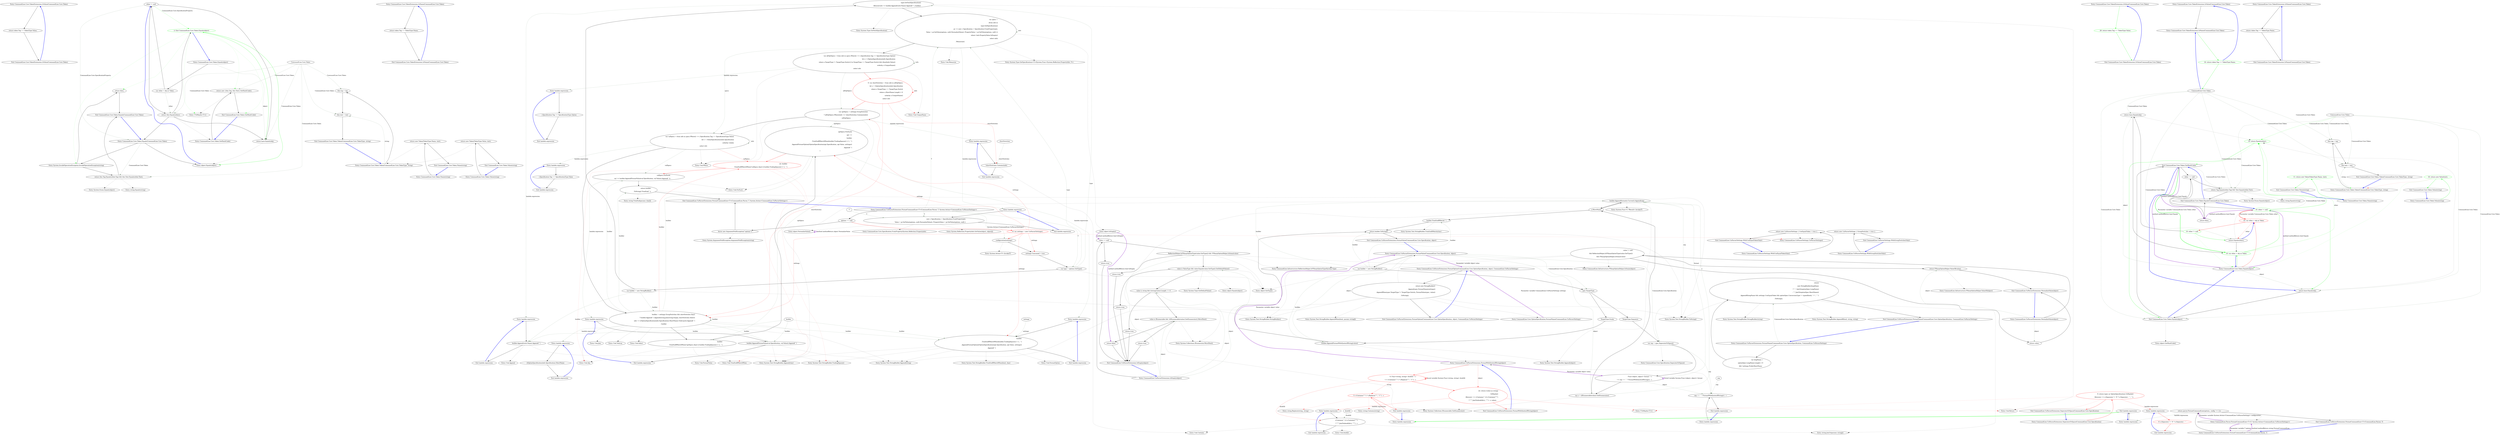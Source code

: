 digraph  {
m0_31 [cluster="CommandLine.Core.TokenExtensions.IsValue(CommandLine.Core.Token)", file="InstanceBuilderTests.cs", label="Entry CommandLine.Core.TokenExtensions.IsValue(CommandLine.Core.Token)", span="73-73"];
m0_32 [cluster="CommandLine.Core.TokenExtensions.IsValue(CommandLine.Core.Token)", file="InstanceBuilderTests.cs", label="return token.Tag == TokenType.Value;", span="75-75"];
m0_33 [cluster="CommandLine.Core.TokenExtensions.IsValue(CommandLine.Core.Token)", file="InstanceBuilderTests.cs", label="Exit CommandLine.Core.TokenExtensions.IsValue(CommandLine.Core.Token)", span="73-73"];
m0_12 [cluster="CommandLine.Core.Token.Equals(object)", file="InstanceBuilderTests.cs", label="other != null", span="42-42"];
m0_15 [cluster="CommandLine.Core.Token.Equals(object)", color=green, community=0, file="InstanceBuilderTests.cs", label="2: Exit CommandLine.Core.Token.Equals(object)", span="39-39"];
m0_14 [cluster="CommandLine.Core.Token.Equals(object)", file="InstanceBuilderTests.cs", label="return base.Equals(obj);", span="47-47"];
m0_13 [cluster="CommandLine.Core.Token.Equals(object)", file="InstanceBuilderTests.cs", label="return this.Equals(other);", span="44-44"];
m0_16 [cluster="CommandLine.Core.Token.Equals(CommandLine.Core.Token)", file="InstanceBuilderTests.cs", label="Entry CommandLine.Core.Token.Equals(CommandLine.Core.Token)", span="55-55"];
m0_17 [cluster="object.Equals(object)", file="InstanceBuilderTests.cs", label="Entry object.Equals(object)", span="0-0"];
m0_28 [cluster="CommandLine.Core.TokenExtensions.IsName(CommandLine.Core.Token)", file="InstanceBuilderTests.cs", label="Entry CommandLine.Core.TokenExtensions.IsName(CommandLine.Core.Token)", span="68-68"];
m0_29 [cluster="CommandLine.Core.TokenExtensions.IsName(CommandLine.Core.Token)", file="InstanceBuilderTests.cs", label="return token.Tag == TokenType.Name;", span="70-70"];
m0_30 [cluster="CommandLine.Core.TokenExtensions.IsName(CommandLine.Core.Token)", file="InstanceBuilderTests.cs", label="Exit CommandLine.Core.TokenExtensions.IsName(CommandLine.Core.Token)", span="68-68"];
m0_23 [cluster="CommandLine.Core.Token.Equals(CommandLine.Core.Token)", file="InstanceBuilderTests.cs", label="return false;", span="59-59"];
m0_18 [cluster="CommandLine.Core.Token.GetHashCode()", file="InstanceBuilderTests.cs", label="Entry CommandLine.Core.Token.GetHashCode()", span="50-50"];
m0_19 [cluster="CommandLine.Core.Token.GetHashCode()", file="InstanceBuilderTests.cs", label="return new {this.Tag, this.Text}.GetHashCode();", span="52-52"];
m0_21 [cluster="T.ToMaybe<T>()", file="InstanceBuilderTests.cs", label="Entry T.ToMaybe<T>()", span="82-82"];
m0_0 [cluster="CommandLine.Core.Token.Token(CommandLine.Core.TokenType, string)", file="InstanceBuilderTests.cs", label="Entry CommandLine.Core.Token.Token(CommandLine.Core.TokenType, string)", span="13-13"];
m0_1 [cluster="CommandLine.Core.Token.Token(CommandLine.Core.TokenType, string)", file="InstanceBuilderTests.cs", label="this.tag = tag", span="15-15"];
m0_2 [cluster="CommandLine.Core.Token.Token(CommandLine.Core.TokenType, string)", file="InstanceBuilderTests.cs", label="this.text = text", span="16-16"];
m0_3 [cluster="CommandLine.Core.Token.Token(CommandLine.Core.TokenType, string)", file="InstanceBuilderTests.cs", label="Exit CommandLine.Core.Token.Token(CommandLine.Core.TokenType, string)", span="13-13"];
m0_20 [cluster="CommandLine.Core.Token.GetHashCode()", file="InstanceBuilderTests.cs", label="Exit CommandLine.Core.Token.GetHashCode()", span="50-50"];
m0_26 [cluster="System.Enum.Equals(object)", file="InstanceBuilderTests.cs", label="Entry System.Enum.Equals(object)", span="0-0"];
m0_27 [cluster="string.Equals(string)", file="InstanceBuilderTests.cs", label="Entry string.Equals(string)", span="0-0"];
m0_22 [cluster="System.InvalidOperationException.InvalidOperationException(string)", file="InstanceBuilderTests.cs", label="Entry System.InvalidOperationException.InvalidOperationException(string)", span="0-0"];
m0_24 [cluster="CommandLine.Core.Token.Equals(CommandLine.Core.Token)", file="InstanceBuilderTests.cs", label="return this.Tag.Equals(other.Tag) && this.Text.Equals(other.Text);", span="62-62"];
m0_25 [cluster="CommandLine.Core.Token.Equals(CommandLine.Core.Token)", file="InstanceBuilderTests.cs", label="Exit CommandLine.Core.Token.Equals(CommandLine.Core.Token)", span="55-55"];
m0_4 [cluster="CommandLine.Core.Token.Name(string)", file="InstanceBuilderTests.cs", label="Entry CommandLine.Core.Token.Name(string)", span="19-19"];
m0_5 [cluster="CommandLine.Core.Token.Name(string)", file="InstanceBuilderTests.cs", label="return new Token(TokenType.Name, text);", span="21-21"];
m0_6 [cluster="CommandLine.Core.Token.Name(string)", file="InstanceBuilderTests.cs", label="Exit CommandLine.Core.Token.Name(string)", span="19-19"];
m0_7 [cluster="CommandLine.Core.Token.Value(string)", file="InstanceBuilderTests.cs", label="Entry CommandLine.Core.Token.Value(string)", span="24-24"];
m0_8 [cluster="CommandLine.Core.Token.Value(string)", file="InstanceBuilderTests.cs", label="return new Token(TokenType.Value, text);", span="26-26"];
m0_9 [cluster="CommandLine.Core.Token.Value(string)", file="InstanceBuilderTests.cs", label="Exit CommandLine.Core.Token.Value(string)", span="24-24"];
m0_10 [cluster="CommandLine.Core.Token.Equals(object)", file="InstanceBuilderTests.cs", label="Entry CommandLine.Core.Token.Equals(object)", span="39-39"];
m0_11 [cluster="CommandLine.Core.Token.Equals(object)", file="InstanceBuilderTests.cs", label="var other = obj as Token", span="41-41"];
m0_34 [file="InstanceBuilderTests.cs", label="CommandLine.Core.Token", span=""];
m1_38 [cluster="System.Type.GetVerbSpecification()", file="Parser.cs", label="Entry System.Type.GetVerbSpecification()", span="27-27"];
m1_46 [cluster="System.Text.StringBuilder.Append(char)", file="Parser.cs", label="Entry System.Text.StringBuilder.Append(char)", span="0-0"];
m1_124 [cluster="Unk.doubQt", file="Parser.cs", label="Entry Unk.doubQt", span=""];
m1_149 [cluster="CommandLine.Infrastructure.FSharpOptionHelper.IsSome(object)", file="Parser.cs", label="Entry CommandLine.Infrastructure.FSharpOptionHelper.IsSome(object)", span="38-38"];
m1_4 [cluster="CommandLine.UnParserSettings.WithUseEqualTokenOnly()", file="Parser.cs", label="Entry CommandLine.UnParserSettings.WithUseEqualTokenOnly()", span="61-61"];
m1_5 [cluster="CommandLine.UnParserSettings.WithUseEqualTokenOnly()", file="Parser.cs", label="return new UnParserSettings { UseEqualToken = true };", span="63-63"];
m1_6 [cluster="CommandLine.UnParserSettings.WithUseEqualTokenOnly()", file="Parser.cs", label="Exit CommandLine.UnParserSettings.WithUseEqualTokenOnly()", span="61-61"];
m1_126 [cluster="CommandLine.UnParserExtensions.SeperatorOrSpace(CommandLine.Core.Specification)", file="Parser.cs", label="Entry CommandLine.UnParserExtensions.SeperatorOrSpace(CommandLine.Core.Specification)", span="194-194"];
m1_127 [cluster="CommandLine.UnParserExtensions.SeperatorOrSpace(CommandLine.Core.Specification)", color=red, community=0, file="Parser.cs", label="9: return (spec as OptionSpecification).ToMaybe()\r\n                .Return(o => o.Separator != '\0' ? o.Separator : ' ', ' ');", span="196-197"];
m1_128 [cluster="CommandLine.UnParserExtensions.SeperatorOrSpace(CommandLine.Core.Specification)", file="Parser.cs", label="Exit CommandLine.UnParserExtensions.SeperatorOrSpace(CommandLine.Core.Specification)", span="194-194"];
m1_88 [cluster="CommandLine.UnParserExtensions.FormatValue(CommandLine.Core.Specification, object)", file="Parser.cs", label="Entry CommandLine.UnParserExtensions.FormatValue(CommandLine.Core.Specification, object)", span="162-162"];
m1_89 [cluster="CommandLine.UnParserExtensions.FormatValue(CommandLine.Core.Specification, object)", file="Parser.cs", label="var builder = new StringBuilder()", span="164-164"];
m1_90 [cluster="CommandLine.UnParserExtensions.FormatValue(CommandLine.Core.Specification, object)", file="Parser.cs", label="spec.TargetType", span="165-165"];
m1_92 [cluster="CommandLine.UnParserExtensions.FormatValue(CommandLine.Core.Specification, object)", file="Parser.cs", label="builder.Append(FormatWithQuotesIfString(value))", span="168-168"];
m1_94 [cluster="CommandLine.UnParserExtensions.FormatValue(CommandLine.Core.Specification, object)", file="Parser.cs", label="var sep = spec.SeperatorOrSpace()", span="171-171"];
m1_96 [cluster="CommandLine.UnParserExtensions.FormatValue(CommandLine.Core.Specification, object)", file="Parser.cs", label="var e = ((IEnumerable)value).GetEnumerator()", span="174-174"];
m1_98 [cluster="CommandLine.UnParserExtensions.FormatValue(CommandLine.Core.Specification, object)", file="Parser.cs", label="builder.Append(format(e.Current)).Append(sep)", span="176-176"];
m1_99 [cluster="CommandLine.UnParserExtensions.FormatValue(CommandLine.Core.Specification, object)", file="Parser.cs", label="builder.TrimEndIfMatch(' ')", span="177-177"];
m1_100 [cluster="CommandLine.UnParserExtensions.FormatValue(CommandLine.Core.Specification, object)", file="Parser.cs", label="return builder.ToString();", span="180-180"];
m1_91 [cluster="CommandLine.UnParserExtensions.FormatValue(CommandLine.Core.Specification, object)", file="Parser.cs", label="TargetType.Scalar", span="167-167"];
m1_93 [cluster="CommandLine.UnParserExtensions.FormatValue(CommandLine.Core.Specification, object)", file="Parser.cs", label="TargetType.Sequence", span="170-170"];
m1_95 [cluster="CommandLine.UnParserExtensions.FormatValue(CommandLine.Core.Specification, object)", file="Parser.cs", label="Func<object, object> format = v\r\n                        => sep == ' ' ? FormatWithQuotesIfString(v) : v", span="172-173"];
m1_97 [cluster="CommandLine.UnParserExtensions.FormatValue(CommandLine.Core.Specification, object)", file="Parser.cs", label="e.MoveNext()", span="175-175"];
m1_101 [cluster="CommandLine.UnParserExtensions.FormatValue(CommandLine.Core.Specification, object)", file="Parser.cs", label="Exit CommandLine.UnParserExtensions.FormatValue(CommandLine.Core.Specification, object)", span="162-162"];
m1_35 [cluster="System.Action<T>.Invoke(T)", file="Parser.cs", label="Entry System.Action<T>.Invoke(T)", span="0-0"];
m1_105 [cluster="System.Collections.IEnumerable.GetEnumerator()", file="Parser.cs", label="Entry System.Collections.IEnumerable.GetEnumerator()", span="0-0"];
m1_45 [cluster="Unk.Any", file="Parser.cs", label="Entry Unk.Any", span=""];
m1_41 [cluster="object.IsEmpty()", file="Parser.cs", label="Entry object.IsEmpty()", span="233-233"];
m1_107 [cluster="System.Func<T, TResult>.Invoke(T)", file="Parser.cs", label="Entry System.Func<T, TResult>.Invoke(T)", span="0-0"];
m1_137 [cluster="CommandLine.UnParserExtensions.FormatName(CommandLine.Core.OptionSpecification, CommandLine.UnParserSettings)", file="Parser.cs", label="Entry CommandLine.UnParserExtensions.FormatName(CommandLine.Core.OptionSpecification, CommandLine.UnParserSettings)", span="208-208"];
m1_138 [cluster="CommandLine.UnParserExtensions.FormatName(CommandLine.Core.OptionSpecification, CommandLine.UnParserSettings)", file="Parser.cs", label="var longName =\r\n                optionSpec.LongName.Length > 0\r\n                && !settings.PreferShortName", span="210-212"];
m1_139 [cluster="CommandLine.UnParserExtensions.FormatName(CommandLine.Core.OptionSpecification, CommandLine.UnParserSettings)", file="Parser.cs", label="return\r\n                new StringBuilder(longName\r\n                    ? ''--''.JoinTo(optionSpec.LongName)\r\n                    : ''-''.JoinTo(optionSpec.ShortName))\r\n                        .AppendIf(longName && settings.UseEqualToken && optionSpec.ConversionType != typeof(bool), ''='', '' '')\r\n                    .ToString();", span="214-219"];
m1_140 [cluster="CommandLine.UnParserExtensions.FormatName(CommandLine.Core.OptionSpecification, CommandLine.UnParserSettings)", file="Parser.cs", label="Exit CommandLine.UnParserExtensions.FormatName(CommandLine.Core.OptionSpecification, CommandLine.UnParserSettings)", span="208-208"];
m1_151 [cluster="CommandLine.UnParserExtensions.IsEmpty(object)", file="Parser.cs", label="Entry CommandLine.UnParserExtensions.IsEmpty(object)", span="233-233"];
m1_152 [cluster="CommandLine.UnParserExtensions.IsEmpty(object)", file="Parser.cs", label="value == null", span="235-235"];
m1_154 [cluster="CommandLine.UnParserExtensions.IsEmpty(object)", file="Parser.cs", label="ReflectionHelper.IsFSharpOptionType(value.GetType()) && !FSharpOptionHelper.IsSome(value)", span="236-236"];
m1_156 [cluster="CommandLine.UnParserExtensions.IsEmpty(object)", file="Parser.cs", label="value is ValueType && value.Equals(value.GetType().GetDefaultValue())", span="237-237"];
m1_158 [cluster="CommandLine.UnParserExtensions.IsEmpty(object)", file="Parser.cs", label="value is string && ((string)value).Length == 0", span="238-238"];
m1_160 [cluster="CommandLine.UnParserExtensions.IsEmpty(object)", file="Parser.cs", label="value is IEnumerable && !((IEnumerable)value).GetEnumerator().MoveNext()", span="239-239"];
m1_153 [cluster="CommandLine.UnParserExtensions.IsEmpty(object)", file="Parser.cs", label="return true;", span="235-235"];
m1_155 [cluster="CommandLine.UnParserExtensions.IsEmpty(object)", file="Parser.cs", label="return true;", span="236-236"];
m1_157 [cluster="CommandLine.UnParserExtensions.IsEmpty(object)", file="Parser.cs", label="return true;", span="237-237"];
m1_159 [cluster="CommandLine.UnParserExtensions.IsEmpty(object)", file="Parser.cs", label="return true;", span="238-238"];
m1_161 [cluster="CommandLine.UnParserExtensions.IsEmpty(object)", file="Parser.cs", label="return true;", span="239-239"];
m1_162 [cluster="CommandLine.UnParserExtensions.IsEmpty(object)", file="Parser.cs", label="return false;", span="240-240"];
m1_163 [cluster="CommandLine.UnParserExtensions.IsEmpty(object)", file="Parser.cs", label="Exit CommandLine.UnParserExtensions.IsEmpty(object)", span="233-233"];
m1_43 [cluster="Unk.Where", file="Parser.cs", label="Entry Unk.Where", span=""];
m1_142 [cluster="System.Text.StringBuilder.AppendIf(bool, string, string)", file="Parser.cs", label="Entry System.Text.StringBuilder.AppendIf(bool, string, string)", span="34-34"];
m1_52 [cluster="Unk.TrimEndIfMatchWhen", file="Parser.cs", label="Entry Unk.TrimEndIfMatchWhen", span=""];
m1_120 [cluster="string.Replace(string, string)", file="Parser.cs", label="Entry string.Replace(string, string)", span="0-0"];
m1_40 [cluster="System.Type.GetSpecifications<T>(System.Func<System.Reflection.PropertyInfo, T>)", file="Parser.cs", label="Entry System.Type.GetSpecifications<T>(System.Func<System.Reflection.PropertyInfo, T>)", span="16-16"];
m1_72 [cluster="Unk.Contains", file="Parser.cs", label="Entry Unk.Contains", span=""];
m1_115 [cluster="T.ToMaybe<T>()", file="Parser.cs", label="Entry T.ToMaybe<T>()", span="249-249"];
m1_119 [cluster="string.Contains(string)", file="Parser.cs", label="Entry string.Contains(string)", span="0-0"];
m1_36 [cluster="object.GetType()", file="Parser.cs", label="Entry object.GetType()", span="0-0"];
m1_129 [cluster="lambda expression", file="Parser.cs", label="Entry lambda expression", span="197-197"];
m1_11 [cluster="lambda expression", file="Parser.cs", label="Entry lambda expression", span="83-83"];
m1_12 [cluster="lambda expression", file="Parser.cs", label="Exit lambda expression", span="83-83"];
m1_61 [cluster="lambda expression", file="Parser.cs", label="new { Specification = Specification.FromProperty(pi),\r\n                            Value = pi.GetValue(options, null).NormalizeValue(), PropertyValue = pi.GetValue(options, null) }", span="112-113"];
m1_80 [cluster="lambda expression", file="Parser.cs", label="builder\r\n                        .TrimEndIfMatchWhen(builder.TrailingSpaces() > 1, ' ')\r\n                        .Append(FormatOption((OptionSpecification)opt.Specification, opt.Value, settings))\r\n                        .Append(' ')", span="148-151"];
m1_57 [cluster="lambda expression", file="Parser.cs", label="builder.Append(verb.Name).Append(' ')", span="107-107"];
m1_56 [cluster="lambda expression", file="Parser.cs", label="Entry lambda expression", span="107-107"];
m1_60 [cluster="lambda expression", file="Parser.cs", label="Entry lambda expression", span="112-113"];
m1_66 [cluster="lambda expression", file="Parser.cs", label="Entry lambda expression", span="118-118"];
m1_70 [cluster="lambda expression", file="Parser.cs", label="!shortSwitches.Contains(info)", span="132-132"];
m1_69 [cluster="lambda expression", file="Parser.cs", label="Entry lambda expression", span="132-132"];
m1_73 [cluster="lambda expression", file="Parser.cs", label="Entry lambda expression", span="135-135"];
m1_76 [cluster="lambda expression", file="Parser.cs", label="Entry lambda expression", span="142-142"];
m1_85 [cluster="lambda expression", file="Parser.cs", label="builder.Append(FormatValue(val.Specification, val.Value)).Append(' ')", span="156-156"];
m1_79 [cluster="lambda expression", file="Parser.cs", label="Entry lambda expression", span="147-151"];
m1_84 [cluster="lambda expression", file="Parser.cs", label="Entry lambda expression", span="156-156"];
m1_58 [cluster="lambda expression", file="Parser.cs", label="Exit lambda expression", span="107-107"];
m1_62 [cluster="lambda expression", file="Parser.cs", label="Exit lambda expression", span="112-113"];
m1_67 [cluster="lambda expression", file="Parser.cs", label="i.Specification.Tag == SpecificationType.Option", span="118-118"];
m1_68 [cluster="lambda expression", file="Parser.cs", label="Exit lambda expression", span="118-118"];
m1_71 [cluster="lambda expression", file="Parser.cs", label="Exit lambda expression", span="132-132"];
m1_74 [cluster="lambda expression", file="Parser.cs", label="i.Specification.Tag == SpecificationType.Value", span="135-135"];
m1_75 [cluster="lambda expression", file="Parser.cs", label="Exit lambda expression", span="135-135"];
m1_77 [cluster="lambda expression", file="Parser.cs", label="((OptionSpecification)info.Specification).ShortName", span="142-142"];
m1_78 [cluster="lambda expression", file="Parser.cs", label="Exit lambda expression", span="142-142"];
m1_81 [cluster="lambda expression", file="Parser.cs", label="Exit lambda expression", span="147-151"];
m1_86 [cluster="lambda expression", file="Parser.cs", label="Exit lambda expression", span="156-156"];
m1_110 [cluster="lambda expression", file="Parser.cs", label="sep == ' ' ? FormatWithQuotesIfString(v) : v", span="173-173"];
m1_109 [cluster="lambda expression", file="Parser.cs", label="Entry lambda expression", span="172-173"];
m1_111 [cluster="lambda expression", file="Parser.cs", label="Exit lambda expression", span="172-173"];
m1_117 [cluster="lambda expression", color=red, community=0, file="Parser.cs", label="5: v.Contains(''\'''') ? v.Replace(''\'''', ''\\\'''') : v", span="186-186"];
m1_122 [cluster="lambda expression", file="Parser.cs", label="v.Contains(' ') || v.Contains(''\'''')\r\n                    ? ''\''''.JoinTo(doubQt(v), ''\'''') : v", span="190-191"];
m1_121 [cluster="lambda expression", file="Parser.cs", label="Entry lambda expression", span="190-191"];
m1_116 [cluster="lambda expression", file="Parser.cs", label="Entry lambda expression", span="185-186"];
m1_118 [cluster="lambda expression", file="Parser.cs", label="Exit lambda expression", span="185-186"];
m1_123 [cluster="lambda expression", file="Parser.cs", label="Exit lambda expression", span="190-191"];
m1_130 [cluster="lambda expression", color=red, community=0, file="Parser.cs", label="9: o.Separator != '\0' ? o.Separator : ' '", span="197-197"];
m1_131 [cluster="lambda expression", file="Parser.cs", label="Exit lambda expression", span="197-197"];
m1_136 [cluster="System.Text.StringBuilder.AppendWhen(bool, params string[])", file="Parser.cs", label="Entry System.Text.StringBuilder.AppendWhen(bool, params string[])", span="9-9"];
m1_55 [cluster="string.TrimEnd(params char[])", file="Parser.cs", label="Entry string.TrimEnd(params char[])", span="0-0"];
m1_108 [cluster="System.Text.StringBuilder.TrimEndIfMatch(char)", file="Parser.cs", label="Entry System.Text.StringBuilder.TrimEndIfMatch(char)", span="85-85"];
m1_148 [cluster="CommandLine.Infrastructure.ReflectionHelper.IsFSharpOptionType(System.Type)", file="Parser.cs", label="Entry CommandLine.Infrastructure.ReflectionHelper.IsFSharpOptionType(System.Type)", span="35-35"];
m1_51 [cluster="System.Text.StringBuilder.TrailingSpaces()", file="Parser.cs", label="Entry System.Text.StringBuilder.TrailingSpaces()", span="101-101"];
m1_59 [cluster="Unk.Append", file="Parser.cs", label="Entry Unk.Append", span=""];
m1_47 [cluster="Unk.Select", file="Parser.cs", label="Entry Unk.Select", span=""];
m1_164 [cluster="System.Type.GetDefaultValue()", file="Parser.cs", label="Entry System.Type.GetDefaultValue()", span="130-130"];
m1_87 [cluster="Unk.FormatValue", file="Parser.cs", label="Entry Unk.FormatValue", span=""];
m1_42 [cluster="Unk.Memorize", file="Parser.cs", label="Entry Unk.Memorize", span=""];
m1_83 [cluster="Unk.FormatOption", file="Parser.cs", label="Entry Unk.FormatOption", span=""];
m1_44 [cluster="Unk.UniqueName", file="Parser.cs", label="Entry Unk.UniqueName", span=""];
m1_150 [cluster="CommandLine.Infrastructure.FSharpOptionHelper.ValueOf(object)", file="Parser.cs", label="Entry CommandLine.Infrastructure.FSharpOptionHelper.ValueOf(object)", span="30-30"];
m1_125 [cluster="string.JoinTo(params string[])", file="Parser.cs", label="Entry string.JoinTo(params string[])", span="45-45"];
m1_65 [cluster="object.NormalizeValue()", file="Parser.cs", label="Entry object.NormalizeValue()", span="222-222"];
m1_39 [cluster="Unk.Return", file="Parser.cs", label="Entry Unk.Return", span=""];
m1_54 [cluster="System.Text.StringBuilder.ToString()", file="Parser.cs", label="Entry System.Text.StringBuilder.ToString()", span="0-0"];
m1_104 [cluster="CommandLine.Core.Specification.SeperatorOrSpace()", file="Parser.cs", label="Entry CommandLine.Core.Specification.SeperatorOrSpace()", span="194-194"];
m1_50 [cluster="System.Text.StringBuilder.Append(string)", file="Parser.cs", label="Entry System.Text.StringBuilder.Append(string)", span="0-0"];
m1_135 [cluster="CommandLine.Core.OptionSpecification.FormatName(CommandLine.UnParserSettings)", file="Parser.cs", label="Entry CommandLine.Core.OptionSpecification.FormatName(CommandLine.UnParserSettings)", span="208-208"];
m1_102 [cluster="CommandLine.UnParserExtensions.FormatWithQuotesIfString(object)", file="Parser.cs", label="Entry CommandLine.UnParserExtensions.FormatWithQuotesIfString(object)", span="183-183"];
m1_112 [cluster="CommandLine.UnParserExtensions.FormatWithQuotesIfString(object)", color=red, community=0, file="Parser.cs", label="6: Func<string, string> doubQt = v\r\n                => v.Contains(''\'''') ? v.Replace(''\'''', ''\\\'''') : v", span="185-186"];
m1_113 [cluster="CommandLine.UnParserExtensions.FormatWithQuotesIfString(object)", color=red, community=0, file="Parser.cs", label="22: return (value as string)\r\n                .ToMaybe()\r\n                .Return(v => v.Contains(' ') || v.Contains(''\'''')\r\n                    ? ''\''''.JoinTo(doubQt(v), ''\'''') : v, value);", span="188-191"];
m1_114 [cluster="CommandLine.UnParserExtensions.FormatWithQuotesIfString(object)", file="Parser.cs", label="Exit CommandLine.UnParserExtensions.FormatWithQuotesIfString(object)", span="183-183"];
m1_0 [cluster="CommandLine.UnParserSettings.WithGroupSwitchesOnly()", file="Parser.cs", label="Entry CommandLine.UnParserSettings.WithGroupSwitchesOnly()", span="52-52"];
m1_1 [cluster="CommandLine.UnParserSettings.WithGroupSwitchesOnly()", file="Parser.cs", label="return new UnParserSettings { GroupSwitches = true };", span="54-54"];
m1_2 [cluster="CommandLine.UnParserSettings.WithGroupSwitchesOnly()", file="Parser.cs", label="Exit CommandLine.UnParserSettings.WithGroupSwitchesOnly()", span="52-52"];
m1_53 [cluster="Unk.ForEach", file="Parser.cs", label="Entry Unk.ForEach", span=""];
m1_103 [cluster="System.Text.StringBuilder.Append(object)", file="Parser.cs", label="Entry System.Text.StringBuilder.Append(object)", span="0-0"];
m1_49 [cluster="Unk.Join", file="Parser.cs", label="Entry Unk.Join", span=""];
m1_10 [cluster="CommandLine.Parser.FormatCommandLine<T>(T, System.Action<CommandLine.UnParserSettings>)", file="Parser.cs", label="Entry CommandLine.Parser.FormatCommandLine<T>(T, System.Action<CommandLine.UnParserSettings>)", span="95-95"];
m1_141 [cluster="System.Text.StringBuilder.StringBuilder(string)", file="Parser.cs", label="Entry System.Text.StringBuilder.StringBuilder(string)", span="0-0"];
m1_37 [cluster="System.Text.StringBuilder.StringBuilder()", file="Parser.cs", label="Entry System.Text.StringBuilder.StringBuilder()", span="0-0"];
m1_3 [cluster="CommandLine.UnParserSettings.UnParserSettings()", file="Parser.cs", label="Entry CommandLine.UnParserSettings.UnParserSettings()", span="15-15"];
m1_165 [cluster="object.Equals(object)", file="Parser.cs", label="Entry object.Equals(object)", span="0-0"];
m1_106 [cluster="System.Collections.IEnumerator.MoveNext()", file="Parser.cs", label="Entry System.Collections.IEnumerator.MoveNext()", span="0-0"];
m1_82 [cluster="System.Text.StringBuilder.TrimEndIfMatchWhen(bool, char)", file="Parser.cs", label="Entry System.Text.StringBuilder.TrimEndIfMatchWhen(bool, char)", span="94-94"];
m1_13 [cluster="CommandLine.UnParserExtensions.FormatCommandLine<T>(CommandLine.Parser, T, System.Action<CommandLine.UnParserSettings>)", file="Parser.cs", label="Entry CommandLine.UnParserExtensions.FormatCommandLine<T>(CommandLine.Parser, T, System.Action<CommandLine.UnParserSettings>)", span="95-95"];
m1_14 [cluster="CommandLine.UnParserExtensions.FormatCommandLine<T>(CommandLine.Parser, T, System.Action<CommandLine.UnParserSettings>)", file="Parser.cs", label="options == null", span="97-97"];
m1_17 [cluster="CommandLine.UnParserExtensions.FormatCommandLine<T>(CommandLine.Parser, T, System.Action<CommandLine.UnParserSettings>)", file="Parser.cs", label="configuration(settings)", span="100-100"];
m1_19 [cluster="CommandLine.UnParserExtensions.FormatCommandLine<T>(CommandLine.Parser, T, System.Action<CommandLine.UnParserSettings>)", file="Parser.cs", label="var type = options.GetType()", span="103-103"];
m1_22 [cluster="CommandLine.UnParserExtensions.FormatCommandLine<T>(CommandLine.Parser, T, System.Action<CommandLine.UnParserSettings>)", file="Parser.cs", label="var specs =\r\n                (from info in\r\n                    type.GetSpecifications(\r\n                        pi => new { Specification = Specification.FromProperty(pi),\r\n                            Value = pi.GetValue(options, null).NormalizeValue(), PropertyValue = pi.GetValue(options, null) })\r\n                where !info.PropertyValue.IsEmpty()\r\n                select info)\r\n                    .Memorize()", span="109-116"];
m1_15 [cluster="CommandLine.UnParserExtensions.FormatCommandLine<T>(CommandLine.Parser, T, System.Action<CommandLine.UnParserSettings>)", file="Parser.cs", label="throw new ArgumentNullException(''options'');", span="97-97"];
m1_16 [cluster="CommandLine.UnParserExtensions.FormatCommandLine<T>(CommandLine.Parser, T, System.Action<CommandLine.UnParserSettings>)", color=red, community=0, file="Parser.cs", label="8: var settings = new UnParserSettings()", span="99-99"];
m1_18 [cluster="CommandLine.UnParserExtensions.FormatCommandLine<T>(CommandLine.Parser, T, System.Action<CommandLine.UnParserSettings>)", file="Parser.cs", label="settings.Consumed = true", span="101-101"];
m1_25 [cluster="CommandLine.UnParserExtensions.FormatCommandLine<T>(CommandLine.Parser, T, System.Action<CommandLine.UnParserSettings>)", file="Parser.cs", label="var optSpecs = settings.GroupSwitches\r\n                ? allOptSpecs.Where(info => !shortSwitches.Contains(info))\r\n                : allOptSpecs", span="131-133"];
m1_27 [cluster="CommandLine.UnParserExtensions.FormatCommandLine<T>(CommandLine.Parser, T, System.Action<CommandLine.UnParserSettings>)", file="Parser.cs", label="builder = settings.GroupSwitches && shortSwitches.Any()\r\n                ? builder.Append('-').Append(string.Join(string.Empty, shortSwitches.Select(\r\n                    info => ((OptionSpecification)info.Specification).ShortName).ToArray())).Append(' ')\r\n                : builder", span="140-143"];
m1_29 [cluster="CommandLine.UnParserExtensions.FormatCommandLine<T>(CommandLine.Parser, T, System.Action<CommandLine.UnParserSettings>)", file="Parser.cs", label="optSpecs.ForEach(\r\n                opt =>\r\n                    builder\r\n                        .TrimEndIfMatchWhen(builder.TrailingSpaces() > 1, ' ')\r\n                        .Append(FormatOption((OptionSpecification)opt.Specification, opt.Value, settings))\r\n                        .Append(' ')\r\n                )", span="146-152"];
m1_20 [cluster="CommandLine.UnParserExtensions.FormatCommandLine<T>(CommandLine.Parser, T, System.Action<CommandLine.UnParserSettings>)", file="Parser.cs", label="var builder = new StringBuilder()", span="104-104"];
m1_21 [cluster="CommandLine.UnParserExtensions.FormatCommandLine<T>(CommandLine.Parser, T, System.Action<CommandLine.UnParserSettings>)", file="Parser.cs", label="type.GetVerbSpecification()\r\n                .Return(verb => builder.Append(verb.Name).Append(' '), builder)", span="106-107"];
m1_23 [cluster="CommandLine.UnParserExtensions.FormatCommandLine<T>(CommandLine.Parser, T, System.Action<CommandLine.UnParserSettings>)", file="Parser.cs", label="var allOptSpecs = from info in specs.Where(i => i.Specification.Tag == SpecificationType.Option)\r\n                let o = (OptionSpecification)info.Specification\r\n                where o.TargetType != TargetType.Switch || (o.TargetType == TargetType.Switch && ((bool)info.Value))\r\n                orderby o.UniqueName()\r\n                select info", span="118-122"];
m1_26 [cluster="CommandLine.UnParserExtensions.FormatCommandLine<T>(CommandLine.Parser, T, System.Action<CommandLine.UnParserSettings>)", file="Parser.cs", label="var valSpecs = from info in specs.Where(i => i.Specification.Tag == SpecificationType.Value)\r\n                let v = (ValueSpecification)info.Specification\r\n                orderby v.Index\r\n                select info", span="135-138"];
m1_24 [cluster="CommandLine.UnParserExtensions.FormatCommandLine<T>(CommandLine.Parser, T, System.Action<CommandLine.UnParserSettings>)", color=red, community=0, file="Parser.cs", label="0: var shortSwitches = from info in allOptSpecs\r\n                let o = (OptionSpecification)info.Specification\r\n                where o.TargetType == TargetType.Switch\r\n                where o.ShortName.Length > 0\r\n                orderby o.UniqueName()\r\n                select info", span="124-129"];
m1_28 [cluster="CommandLine.UnParserExtensions.FormatCommandLine<T>(CommandLine.Parser, T, System.Action<CommandLine.UnParserSettings>)", file="Parser.cs", label="builder\r\n                .TrimEndIfMatchWhen(!optSpecs.Any() || builder.TrailingSpaces() > 1, ' ')", span="144-145"];
m1_30 [cluster="CommandLine.UnParserExtensions.FormatCommandLine<T>(CommandLine.Parser, T, System.Action<CommandLine.UnParserSettings>)", color=red, community=0, file="Parser.cs", label="22: builder\r\n                .TrimEndIfMatchWhen(!valSpecs.Any() || builder.TrailingSpaces() > 1, ' ')", span="153-154"];
m1_31 [cluster="CommandLine.UnParserExtensions.FormatCommandLine<T>(CommandLine.Parser, T, System.Action<CommandLine.UnParserSettings>)", file="Parser.cs", label="valSpecs.ForEach(\r\n                val => builder.Append(FormatValue(val.Specification, val.Value)).Append(' '))", span="155-156"];
m1_32 [cluster="CommandLine.UnParserExtensions.FormatCommandLine<T>(CommandLine.Parser, T, System.Action<CommandLine.UnParserSettings>)", file="Parser.cs", label="return builder\r\n                .ToString().TrimEnd(' ');", span="158-159"];
m1_33 [cluster="CommandLine.UnParserExtensions.FormatCommandLine<T>(CommandLine.Parser, T, System.Action<CommandLine.UnParserSettings>)", file="Parser.cs", label="Exit CommandLine.UnParserExtensions.FormatCommandLine<T>(CommandLine.Parser, T, System.Action<CommandLine.UnParserSettings>)", span="95-95"];
m1_48 [cluster="Unk.ToArray", file="Parser.cs", label="Entry Unk.ToArray", span=""];
m1_132 [cluster="CommandLine.UnParserExtensions.FormatOption(CommandLine.Core.OptionSpecification, object, CommandLine.UnParserSettings)", file="Parser.cs", label="Entry CommandLine.UnParserExtensions.FormatOption(CommandLine.Core.OptionSpecification, object, CommandLine.UnParserSettings)", span="200-200"];
m1_133 [cluster="CommandLine.UnParserExtensions.FormatOption(CommandLine.Core.OptionSpecification, object, CommandLine.UnParserSettings)", file="Parser.cs", label="return new StringBuilder()\r\n                    .Append(spec.FormatName(settings))\r\n                    .AppendWhen(spec.TargetType != TargetType.Switch, FormatValue(spec, value))\r\n                .ToString();", span="202-205"];
m1_134 [cluster="CommandLine.UnParserExtensions.FormatOption(CommandLine.Core.OptionSpecification, object, CommandLine.UnParserSettings)", file="Parser.cs", label="Exit CommandLine.UnParserExtensions.FormatOption(CommandLine.Core.OptionSpecification, object, CommandLine.UnParserSettings)", span="200-200"];
m1_63 [cluster="CommandLine.Core.Specification.FromProperty(System.Reflection.PropertyInfo)", file="Parser.cs", label="Entry CommandLine.Core.Specification.FromProperty(System.Reflection.PropertyInfo)", span="105-105"];
m1_34 [cluster="System.ArgumentNullException.ArgumentNullException(string)", file="Parser.cs", label="Entry System.ArgumentNullException.ArgumentNullException(string)", span="0-0"];
m1_7 [cluster="CommandLine.UnParserExtensions.FormatCommandLine<T>(CommandLine.Parser, T)", file="Parser.cs", label="Entry CommandLine.UnParserExtensions.FormatCommandLine<T>(CommandLine.Parser, T)", span="81-81"];
m1_8 [cluster="CommandLine.UnParserExtensions.FormatCommandLine<T>(CommandLine.Parser, T)", file="Parser.cs", label="return parser.FormatCommandLine(options, config => {});", span="83-83"];
m1_9 [cluster="CommandLine.UnParserExtensions.FormatCommandLine<T>(CommandLine.Parser, T)", file="Parser.cs", label="Exit CommandLine.UnParserExtensions.FormatCommandLine<T>(CommandLine.Parser, T)", span="81-81"];
m1_64 [cluster="System.Reflection.PropertyInfo.GetValue(object, object[])", file="Parser.cs", label="Entry System.Reflection.PropertyInfo.GetValue(object, object[])", span="0-0"];
m1_143 [cluster="CommandLine.UnParserExtensions.NormalizeValue(object)", file="Parser.cs", label="Entry CommandLine.UnParserExtensions.NormalizeValue(object)", span="222-222"];
m1_144 [cluster="CommandLine.UnParserExtensions.NormalizeValue(object)", file="Parser.cs", label="value != null\r\n                && ReflectionHelper.IsFSharpOptionType(value.GetType())\r\n                && FSharpOptionHelper.IsSome(value)", span="224-226"];
m1_145 [cluster="CommandLine.UnParserExtensions.NormalizeValue(object)", file="Parser.cs", label="return FSharpOptionHelper.ValueOf(value);", span="228-228"];
m1_146 [cluster="CommandLine.UnParserExtensions.NormalizeValue(object)", file="Parser.cs", label="return value;", span="230-230"];
m1_147 [cluster="CommandLine.UnParserExtensions.NormalizeValue(object)", file="Parser.cs", label="Exit CommandLine.UnParserExtensions.NormalizeValue(object)", span="222-222"];
m1_166 [file="Parser.cs", label=builder, span=""];
m1_167 [file="Parser.cs", label=T, span=""];
m1_168 [file="Parser.cs", label=shortSwitches, span=""];
m1_169 [file="Parser.cs", label=settings, span=""];
m1_170 [file="Parser.cs", label=sep, span=""];
m1_171 [file="Parser.cs", label=doubQt, span=""];
m2_35 [cluster="CommandLine.Core.TokenExtensions.IsValue(CommandLine.Core.Token)", file="Token.cs", label="Entry CommandLine.Core.TokenExtensions.IsValue(CommandLine.Core.Token)", span="78-78"];
m2_31 [cluster="CommandLine.Core.TokenExtensions.IsValue(CommandLine.Core.Token)", file="Token.cs", label="Entry CommandLine.Core.TokenExtensions.IsValue(CommandLine.Core.Token)", span="73-73"];
m2_32 [cluster="CommandLine.Core.TokenExtensions.IsName(CommandLine.Core.Token)", file="Token.cs", label="Entry CommandLine.Core.TokenExtensions.IsName(CommandLine.Core.Token)", span="73-73"];
m2_33 [cluster="CommandLine.Core.TokenExtensions.IsName(CommandLine.Core.Token)", color=green, community=0, file="Token.cs", label="16: return token.Tag == TokenType.Name;", span="75-75"];
m2_36 [cluster="CommandLine.Core.TokenExtensions.IsValue(CommandLine.Core.Token)", color=green, community=0, file="Token.cs", label="28: return token.Tag == TokenType.Value;", span="80-80"];
m2_37 [cluster="CommandLine.Core.TokenExtensions.IsValue(CommandLine.Core.Token)", file="Token.cs", label="Exit CommandLine.Core.TokenExtensions.IsValue(CommandLine.Core.Token)", span="78-78"];
m2_28 [cluster="CommandLine.Core.TokenExtensions.IsName(CommandLine.Core.Token)", file="Token.cs", label="Entry CommandLine.Core.TokenExtensions.IsName(CommandLine.Core.Token)", span="68-68"];
m2_29 [cluster="CommandLine.Core.TokenExtensions.IsName(CommandLine.Core.Token)", file="Token.cs", label="return token.Tag == TokenType.Name;", span="70-70"];
m2_30 [cluster="CommandLine.Core.TokenExtensions.IsName(CommandLine.Core.Token)", file="Token.cs", label="Exit CommandLine.Core.TokenExtensions.IsName(CommandLine.Core.Token)", span="68-68"];
m2_34 [cluster="CommandLine.Core.TokenExtensions.IsName(CommandLine.Core.Token)", file="Token.cs", label="CommandLine.Core.Token", span=""];
m2_11 [cluster="CommandLine.Core.Token.Equals(object)", color=red, community=0, file="Token.cs", label="10: var other = obj as Token", span="41-41"];
m2_12 [cluster="CommandLine.Core.Token.Equals(object)", color=green, community=0, file="Token.cs", label="10: other != null", span="42-42"];
m2_13 [cluster="CommandLine.Core.Token.Equals(object)", file="Token.cs", label="return Equals(other);", span="44-44"];
m2_21 [cluster="object.GetHashCode()", file="Token.cs", label="Entry object.GetHashCode()", span="0-0"];
m2_0 [cluster="CommandLine.Core.Token.Token(CommandLine.Core.TokenType, string)", file="Token.cs", label="Entry CommandLine.Core.Token.Token(CommandLine.Core.TokenType, string)", span="13-13"];
m2_1 [cluster="CommandLine.Core.Token.Token(CommandLine.Core.TokenType, string)", file="Token.cs", label="this.tag = tag", span="15-15"];
m2_2 [cluster="CommandLine.Core.Token.Token(CommandLine.Core.TokenType, string)", file="Token.cs", label="this.text = text", span="16-16"];
m2_3 [cluster="CommandLine.Core.Token.Token(CommandLine.Core.TokenType, string)", file="Token.cs", label="Exit CommandLine.Core.Token.Token(CommandLine.Core.TokenType, string)", span="13-13"];
m2_17 [cluster="CommandLine.Core.Token.Equals(object)", color=green, community=0, file="Token.cs", label="10: return Equals(other);", span="49-49"];
m2_10 [cluster="CommandLine.Core.Token.Equals(object)", file="Token.cs", label="Entry CommandLine.Core.Token.Equals(object)", span="39-39"];
m2_26 [cluster="System.Enum.Equals(object)", file="Token.cs", label="Entry System.Enum.Equals(object)", span="0-0"];
m2_27 [cluster="string.Equals(string)", file="Token.cs", label="Entry string.Equals(string)", span="0-0"];
m2_20 [cluster="CommandLine.Core.Token.GetHashCode()", file="Token.cs", label="Exit CommandLine.Core.Token.GetHashCode()", span="50-50"];
m2_16 [cluster="CommandLine.Core.Token.Equals(object)", color=green, community=0, file="Token.cs", label="10: other != null", span="47-47"];
m2_22 [cluster="CommandLine.Core.Token.Equals(CommandLine.Core.Token)", file="Token.cs", label="other == null", span="57-57"];
m2_24 [cluster="CommandLine.Core.Token.Equals(CommandLine.Core.Token)", file="Token.cs", label="return Tag.Equals(other.Tag) && Text.Equals(other.Text);", span="62-62"];
m2_23 [cluster="CommandLine.Core.Token.Equals(CommandLine.Core.Token)", file="Token.cs", label="return false;", span="59-59"];
m2_25 [cluster="CommandLine.Core.Token.Equals(CommandLine.Core.Token)", file="Token.cs", label="Exit CommandLine.Core.Token.Equals(CommandLine.Core.Token)", span="55-55"];
m2_4 [cluster="CommandLine.Core.Token.Name(string)", file="Token.cs", label="Entry CommandLine.Core.Token.Name(string)", span="19-19"];
m2_5 [cluster="CommandLine.Core.Token.Name(string)", color=green, community=0, file="Token.cs", label="11: return new Token(TokenType.Name, text);", span="21-21"];
m2_6 [cluster="CommandLine.Core.Token.Name(string)", file="Token.cs", label="Exit CommandLine.Core.Token.Name(string)", span="19-19"];
m2_18 [cluster="CommandLine.Core.Token.Equals(object)", file="Token.cs", label="return base.Equals(obj);", span="52-52"];
m2_19 [cluster="CommandLine.Core.Token.Equals(object)", file="Token.cs", label="Exit CommandLine.Core.Token.Equals(object)", span="44-44"];
m2_7 [cluster="CommandLine.Core.Token.Value(string)", file="Token.cs", label="Entry CommandLine.Core.Token.Value(string)", span="24-24"];
m2_8 [cluster="CommandLine.Core.Token.Value(string)", color=green, community=0, file="Token.cs", label="16: return new Value(text);", span="26-26"];
m2_9 [cluster="CommandLine.Core.Token.Value(string)", file="Token.cs", label="Exit CommandLine.Core.Token.Value(string)", span="24-24"];
m2_14 [cluster="CommandLine.Core.Token.Equals(object)", file="Token.cs", label="return base.Equals(obj);", span="47-47"];
m2_15 [cluster="CommandLine.Core.Token.Equals(object)", color=green, community=0, file="Token.cs", label="10: var other = obj as Token", span="46-46"];
m2_38 [file="Token.cs", label="CommandLine.Core.Token", span=""];
m0_31 -> m0_32  [key=0, style=solid];
m0_32 -> m0_33  [key=0, style=solid];
m0_33 -> m0_31  [color=blue, key=0, style=bold];
m0_12 -> m0_15  [color=green, key=1, label="CommandLine.Core.SpecificationProperty", style=dashed];
m0_12 -> m0_13  [key=0, style=solid];
m0_12 -> m0_16  [color=darkseagreen4, key=1, label="CommandLine.Core.SpecificationProperty", style=dashed];
m0_12 -> m0_14  [key=0, style=solid];
m0_15 -> m0_17  [color=green, key=0, style=solid];
m0_15 -> m0_19  [color=green, key=2, style=dotted];
m0_15 -> m0_20  [color=green, key=2, style=dotted];
m0_15 -> m0_21  [color=green, key=2, style=dotted];
m0_15 -> m0_22  [color=green, key=2, style=dotted];
m0_15 -> m0_23  [color=green, key=2, style=dotted];
m0_15 -> m0_10  [color=blue, key=0, style=bold];
m0_14 -> m0_15  [color=green, key=0, style=solid];
m0_14 -> m0_17  [key=2, style=dotted];
m0_13 -> m0_14  [key=0, style=solid];
m0_13 -> m0_16  [key=0, style=solid];
m0_13 -> m0_18  [key=2, style=dotted];
m0_13 -> m0_15  [key=0, style=solid];
m0_16 -> m0_17  [key=0, style=solid];
m0_16 -> m0_22  [key=0, style=solid];
m0_16 -> m0_24  [color=darkseagreen4, key=1, label="CommandLine.Core.Token", style=dashed];
m0_17 -> m0_12  [color=blue, key=0, style=bold];
m0_28 -> m0_29  [key=0, style=solid];
m0_29 -> m0_30  [key=0, style=solid];
m0_30 -> m0_28  [color=blue, key=0, style=bold];
m0_23 -> m0_25  [key=0, style=solid];
m0_18 -> m0_19  [key=0, style=solid];
m0_19 -> m0_20  [key=0, style=solid];
m0_19 -> m0_21  [key=2, style=dotted];
m0_0 -> m0_1  [key=0, style=solid];
m0_0 -> m0_2  [color=darkseagreen4, key=1, label=string, style=dashed];
m0_1 -> m0_2  [key=0, style=solid];
m0_2 -> m0_3  [key=0, style=solid];
m0_3 -> m0_0  [color=blue, key=0, style=bold];
m0_20 -> m0_18  [color=blue, key=0, style=bold];
m0_22 -> m0_23  [key=0, style=solid];
m0_22 -> m0_24  [key=0, style=solid];
m0_24 -> m0_25  [key=0, style=solid];
m0_24 -> m0_26  [key=2, style=dotted];
m0_24 -> m0_27  [key=2, style=dotted];
m0_25 -> m0_16  [color=blue, key=0, style=bold];
m0_4 -> m0_5  [key=0, style=solid];
m0_5 -> m0_6  [key=0, style=solid];
m0_5 -> m0_0  [key=2, style=dotted];
m0_6 -> m0_4  [color=blue, key=0, style=bold];
m0_7 -> m0_8  [key=0, style=solid];
m0_8 -> m0_9  [key=0, style=solid];
m0_8 -> m0_0  [key=2, style=dotted];
m0_9 -> m0_7  [color=blue, key=0, style=bold];
m0_10 -> m0_11  [key=0, style=solid];
m0_10 -> m0_14  [color=darkseagreen4, key=1, label=object, style=dashed];
m0_11 -> m0_12  [key=0, style=solid];
m0_11 -> m0_13  [color=darkseagreen4, key=1, label=other, style=dashed];
m0_34 -> m0_1  [color=darkseagreen4, key=1, label="CommandLine.Core.Token", style=dashed];
m0_34 -> m0_2  [color=darkseagreen4, key=1, label="CommandLine.Core.Token", style=dashed];
m0_34 -> m0_13  [color=darkseagreen4, key=1, label="CommandLine.Core.Token", style=dashed];
m0_34 -> m0_14  [color=darkseagreen4, key=1, label="CommandLine.Core.Token", style=dashed];
m0_34 -> m0_19  [color=darkseagreen4, key=1, label="CommandLine.Core.Token", style=dashed];
m0_34 -> m0_24  [color=darkseagreen4, key=1, label="CommandLine.Core.Token", style=dashed];
m1_4 -> m1_5  [key=0, style=solid];
m1_5 -> m1_6  [key=0, style=solid];
m1_5 -> m1_3  [key=2, style=dotted];
m1_6 -> m1_4  [color=blue, key=0, style=bold];
m1_126 -> m1_127  [color=red, key=0, style=solid];
m1_127 -> m1_128  [color=red, key=0, style=solid];
m1_127 -> m1_115  [color=red, key=2, style=dotted];
m1_127 -> m1_39  [color=red, key=2, style=dotted];
m1_127 -> m1_129  [color=red, key=1, label="lambda expression", style=dashed];
m1_128 -> m1_126  [color=blue, key=0, style=bold];
m1_88 -> m1_89  [key=0, style=solid];
m1_88 -> m1_90  [color=darkseagreen4, key=1, label="CommandLine.Core.Specification", style=dashed];
m1_88 -> m1_92  [color=darkseagreen4, key=1, label=object, style=dashed];
m1_88 -> m1_94  [color=darkseagreen4, key=1, label="CommandLine.Core.Specification", style=dashed];
m1_88 -> m1_96  [color=darkseagreen4, key=1, label=object, style=dashed];
m1_88 -> m1_132  [color=darkorchid, key=3, label="Parameter variable object value", style=bold];
m1_89 -> m1_90  [key=0, style=solid];
m1_89 -> m1_37  [key=2, style=dotted];
m1_89 -> m1_92  [color=darkseagreen4, key=1, label=builder, style=dashed];
m1_89 -> m1_98  [color=darkseagreen4, key=1, label=builder, style=dashed];
m1_89 -> m1_99  [color=darkseagreen4, key=1, label=builder, style=dashed];
m1_89 -> m1_100  [color=darkseagreen4, key=1, label=builder, style=dashed];
m1_90 -> m1_91  [key=0, style=solid];
m1_90 -> m1_93  [key=0, style=solid];
m1_92 -> m1_100  [key=0, style=solid];
m1_92 -> m1_102  [key=2, style=dotted];
m1_92 -> m1_103  [key=2, style=dotted];
m1_94 -> m1_95  [key=0, style=solid];
m1_94 -> m1_104  [key=2, style=dotted];
m1_94 -> m1_110  [color=darkseagreen4, key=1, label=sep, style=dashed];
m1_94 -> m1_98  [color=darkseagreen4, key=1, label=sep, style=dashed];
m1_96 -> m1_97  [key=0, style=solid];
m1_96 -> m1_105  [key=2, style=dotted];
m1_96 -> m1_98  [color=darkseagreen4, key=1, label=e, style=dashed];
m1_98 -> m1_97  [key=0, style=solid];
m1_98 -> m1_107  [key=2, style=dotted];
m1_98 -> m1_103  [key=2, style=dotted];
m1_98 -> m1_46  [key=2, style=dotted];
m1_99 -> m1_100  [key=0, style=solid];
m1_99 -> m1_108  [key=2, style=dotted];
m1_100 -> m1_101  [key=0, style=solid];
m1_100 -> m1_54  [key=2, style=dotted];
m1_91 -> m1_92  [key=0, style=solid];
m1_93 -> m1_94  [key=0, style=solid];
m1_95 -> m1_96  [key=0, style=solid];
m1_95 -> m1_110  [color=darkseagreen4, key=1, label=object, style=dashed];
m1_95 -> m1_98  [color=darkseagreen4, key=1, label=format, style=dashed];
m1_95 -> m1_95  [color=darkorchid, key=3, label="Local variable System.Func<object, object> format", style=bold];
m1_97 -> m1_98  [key=0, style=solid];
m1_97 -> m1_99  [key=0, style=solid];
m1_97 -> m1_106  [key=2, style=dotted];
m1_101 -> m1_88  [color=blue, key=0, style=bold];
m1_41 -> m1_152  [color=darkorchid, key=3, label="method methodReturn bool IsEmpty", style=bold];
m1_41 -> m1_162  [color=darkorchid, key=3, label="method methodReturn bool IsEmpty", style=bold];
m1_137 -> m1_138  [key=0, style=solid];
m1_137 -> m1_139  [color=darkseagreen4, key=1, label="CommandLine.Core.OptionSpecification", style=dashed];
m1_138 -> m1_139  [key=0, style=solid];
m1_139 -> m1_140  [key=0, style=solid];
m1_139 -> m1_141  [key=2, style=dotted];
m1_139 -> m1_125  [key=2, style=dotted];
m1_139 -> m1_142  [key=2, style=dotted];
m1_139 -> m1_54  [key=2, style=dotted];
m1_140 -> m1_137  [color=blue, key=0, style=bold];
m1_151 -> m1_152  [key=0, style=solid];
m1_151 -> m1_154  [color=darkseagreen4, key=1, label=object, style=dashed];
m1_151 -> m1_156  [color=darkseagreen4, key=1, label=object, style=dashed];
m1_151 -> m1_158  [color=darkseagreen4, key=1, label=object, style=dashed];
m1_151 -> m1_160  [color=darkseagreen4, key=1, label=object, style=dashed];
m1_152 -> m1_153  [key=0, style=solid];
m1_152 -> m1_154  [key=0, style=solid];
m1_154 -> m1_155  [key=0, style=solid];
m1_154 -> m1_156  [key=0, style=solid];
m1_154 -> m1_36  [key=2, style=dotted];
m1_154 -> m1_148  [key=2, style=dotted];
m1_154 -> m1_149  [key=2, style=dotted];
m1_156 -> m1_157  [key=0, style=solid];
m1_156 -> m1_158  [key=0, style=solid];
m1_156 -> m1_36  [key=2, style=dotted];
m1_156 -> m1_164  [key=2, style=dotted];
m1_156 -> m1_165  [key=2, style=dotted];
m1_158 -> m1_159  [key=0, style=solid];
m1_158 -> m1_160  [key=0, style=solid];
m1_160 -> m1_161  [key=0, style=solid];
m1_160 -> m1_162  [key=0, style=solid];
m1_160 -> m1_105  [key=2, style=dotted];
m1_160 -> m1_106  [key=2, style=dotted];
m1_153 -> m1_163  [key=0, style=solid];
m1_155 -> m1_163  [key=0, style=solid];
m1_157 -> m1_163  [key=0, style=solid];
m1_159 -> m1_163  [key=0, style=solid];
m1_161 -> m1_163  [key=0, style=solid];
m1_162 -> m1_163  [key=0, style=solid];
m1_163 -> m1_151  [color=blue, key=0, style=bold];
m1_129 -> m1_130  [color=red, key=0, style=solid];
m1_11 -> m1_12  [key=0, style=solid];
m1_12 -> m1_11  [color=blue, key=0, style=bold];
m1_12 -> m1_116  [color=green, key=0, style=bold];
m1_61 -> m1_62  [key=0, style=solid];
m1_61 -> m1_63  [key=2, style=dotted];
m1_61 -> m1_64  [key=2, style=dotted];
m1_61 -> m1_65  [key=2, style=dotted];
m1_80 -> m1_81  [key=0, style=solid];
m1_80 -> m1_51  [key=2, style=dotted];
m1_80 -> m1_82  [key=2, style=dotted];
m1_80 -> m1_83  [key=2, style=dotted];
m1_80 -> m1_50  [key=2, style=dotted];
m1_80 -> m1_46  [key=2, style=dotted];
m1_57 -> m1_58  [key=0, style=solid];
m1_57 -> m1_59  [key=2, style=dotted];
m1_57 -> m1_46  [key=2, style=dotted];
m1_56 -> m1_57  [key=0, style=solid];
m1_60 -> m1_61  [key=0, style=solid];
m1_66 -> m1_67  [key=0, style=solid];
m1_70 -> m1_71  [key=0, style=solid];
m1_70 -> m1_72  [key=2, style=dotted];
m1_69 -> m1_70  [key=0, style=solid];
m1_73 -> m1_74  [key=0, style=solid];
m1_76 -> m1_77  [key=0, style=solid];
m1_85 -> m1_86  [key=0, style=solid];
m1_85 -> m1_87  [key=2, style=dotted];
m1_85 -> m1_50  [key=2, style=dotted];
m1_85 -> m1_46  [key=2, style=dotted];
m1_79 -> m1_80  [key=0, style=solid];
m1_84 -> m1_85  [key=0, style=solid];
m1_58 -> m1_56  [color=blue, key=0, style=bold];
m1_62 -> m1_60  [color=blue, key=0, style=bold];
m1_67 -> m1_68  [key=0, style=solid];
m1_68 -> m1_66  [color=blue, key=0, style=bold];
m1_71 -> m1_69  [color=blue, key=0, style=bold];
m1_74 -> m1_75  [key=0, style=solid];
m1_75 -> m1_73  [color=blue, key=0, style=bold];
m1_77 -> m1_78  [key=0, style=solid];
m1_78 -> m1_76  [color=blue, key=0, style=bold];
m1_81 -> m1_79  [color=blue, key=0, style=bold];
m1_86 -> m1_84  [color=blue, key=0, style=bold];
m1_110 -> m1_111  [key=0, style=solid];
m1_110 -> m1_102  [key=2, style=dotted];
m1_109 -> m1_110  [key=0, style=solid];
m1_111 -> m1_109  [color=blue, key=0, style=bold];
m1_117 -> m1_118  [color=red, key=0, style=solid];
m1_117 -> m1_119  [color=red, key=2, style=dotted];
m1_117 -> m1_120  [color=red, key=2, style=dotted];
m1_122 -> m1_123  [key=0, style=solid];
m1_122 -> m1_72  [key=2, style=dotted];
m1_122 -> m1_124  [key=2, style=dotted];
m1_122 -> m1_125  [key=2, style=dotted];
m1_121 -> m1_122  [key=0, style=solid];
m1_116 -> m1_117  [color=red, key=0, style=solid];
m1_118 -> m1_116  [color=blue, key=0, style=bold];
m1_123 -> m1_121  [color=blue, key=0, style=bold];
m1_130 -> m1_131  [color=red, key=0, style=solid];
m1_131 -> m1_129  [color=blue, key=0, style=bold];
m1_65 -> m1_65  [color=darkorchid, key=3, label="method methodReturn object NormalizeValue", style=bold];
m1_135 -> m1_132  [color=darkorchid, key=3, label="Parameter variable CommandLine.UnParserSettings settings", style=bold];
m1_102 -> m1_112  [color=red, key=0, style=solid];
m1_102 -> m1_113  [color=red, key=1, label=object, style=dashed];
m1_102 -> m1_88  [color=darkorchid, key=3, label="Parameter variable object value", style=bold];
m1_102 -> m1_95  [color=darkorchid, key=3, label="Parameter variable object value", style=bold];
m1_112 -> m1_113  [color=red, key=0, style=solid];
m1_112 -> m1_117  [color=red, key=1, label=string, style=dashed];
m1_112 -> m1_122  [color=red, key=1, label=doubQt, style=dashed];
m1_112 -> m1_112  [color=red, key=3, label="Local variable System.Func<string, string> doubQt", style=bold];
m1_113 -> m1_114  [color=red, key=0, style=solid];
m1_113 -> m1_115  [color=red, key=2, style=dotted];
m1_113 -> m1_39  [color=red, key=2, style=dotted];
m1_113 -> m1_121  [color=red, key=1, label="lambda expression", style=dashed];
m1_114 -> m1_102  [color=blue, key=0, style=bold];
m1_0 -> m1_1  [key=0, style=solid];
m1_1 -> m1_2  [key=0, style=solid];
m1_1 -> m1_3  [key=2, style=dotted];
m1_2 -> m1_0  [color=blue, key=0, style=bold];
m1_10 -> m1_7  [color=darkorchid, key=3, label="Parameter variable T options", style=bold];
m1_10 -> m1_8  [color=darkorchid, key=3, label="Parameter variable System.Action<CommandLine.UnParserSettings> configuration", style=bold];
m1_13 -> m1_14  [key=0, style=solid];
m1_13 -> m1_17  [color=darkseagreen4, key=1, label="System.Action<CommandLine.UnParserSettings>", style=dashed];
m1_13 -> m1_19  [color=darkseagreen4, key=1, label=T, style=dashed];
m1_13 -> m1_22  [color=darkseagreen4, key=1, label=T, style=dashed];
m1_13 -> m1_61  [color=darkseagreen4, key=1, label=T, style=dashed];
m1_14 -> m1_15  [key=0, style=solid];
m1_14 -> m1_16  [color=red, key=0, style=solid];
m1_17 -> m1_18  [key=0, style=solid];
m1_17 -> m1_35  [key=2, style=dotted];
m1_19 -> m1_20  [key=0, style=solid];
m1_19 -> m1_36  [key=2, style=dotted];
m1_19 -> m1_21  [color=darkseagreen4, key=1, label=type, style=dashed];
m1_19 -> m1_22  [color=darkseagreen4, key=1, label=type, style=dashed];
m1_22 -> m1_23  [key=0, style=solid];
m1_22 -> m1_40  [key=2, style=dotted];
m1_22 -> m1_41  [key=2, style=dotted];
m1_22 -> m1_42  [key=2, style=dotted];
m1_22 -> m1_60  [color=darkseagreen4, key=1, label="lambda expression", style=dashed];
m1_22 -> m1_22  [color=darkseagreen4, key=1, label=info, style=dashed];
m1_22 -> m1_26  [color=darkseagreen4, key=1, label=specs, style=dashed];
m1_15 -> m1_33  [key=0, style=solid];
m1_15 -> m1_34  [key=2, style=dotted];
m1_16 -> m1_17  [color=red, key=0, style=solid];
m1_16 -> m1_3  [color=red, key=2, style=dotted];
m1_16 -> m1_18  [color=red, key=1, label=settings, style=dashed];
m1_16 -> m1_25  [color=red, key=1, label=settings, style=dashed];
m1_16 -> m1_27  [color=red, key=1, label=settings, style=dashed];
m1_16 -> m1_29  [color=red, key=1, label=settings, style=dashed];
m1_16 -> m1_80  [color=red, key=1, label=settings, style=dashed];
m1_18 -> m1_19  [key=0, style=solid];
m1_25 -> m1_26  [key=0, style=solid];
m1_25 -> m1_43  [key=2, style=dotted];
m1_25 -> m1_69  [color=darkseagreen4, key=1, label="lambda expression", style=dashed];
m1_25 -> m1_28  [color=darkseagreen4, key=1, label=optSpecs, style=dashed];
m1_25 -> m1_29  [color=darkseagreen4, key=1, label=optSpecs, style=dashed];
m1_27 -> m1_28  [key=0, style=solid];
m1_27 -> m1_45  [key=2, style=dotted];
m1_27 -> m1_46  [key=2, style=dotted];
m1_27 -> m1_47  [key=2, style=dotted];
m1_27 -> m1_48  [key=2, style=dotted];
m1_27 -> m1_49  [key=2, style=dotted];
m1_27 -> m1_50  [key=2, style=dotted];
m1_27 -> m1_27  [color=darkseagreen4, key=1, label=builder, style=dashed];
m1_27 -> m1_76  [color=darkseagreen4, key=1, label="lambda expression", style=dashed];
m1_27 -> m1_29  [color=darkseagreen4, key=1, label=builder, style=dashed];
m1_27 -> m1_80  [color=darkseagreen4, key=1, label=builder, style=dashed];
m1_27 -> m1_30  [color=red, key=1, label=builder, style=dashed];
m1_27 -> m1_31  [color=darkseagreen4, key=1, label=builder, style=dashed];
m1_27 -> m1_85  [color=darkseagreen4, key=1, label=builder, style=dashed];
m1_27 -> m1_32  [color=darkseagreen4, key=1, label=builder, style=dashed];
m1_29 -> m1_30  [color=red, key=0, style=solid];
m1_29 -> m1_53  [key=2, style=dotted];
m1_29 -> m1_79  [color=darkseagreen4, key=1, label="lambda expression", style=dashed];
m1_20 -> m1_21  [key=0, style=solid];
m1_20 -> m1_37  [key=2, style=dotted];
m1_20 -> m1_57  [color=darkseagreen4, key=1, label=builder, style=dashed];
m1_20 -> m1_27  [color=darkseagreen4, key=1, label=builder, style=dashed];
m1_21 -> m1_22  [key=0, style=solid];
m1_21 -> m1_38  [key=2, style=dotted];
m1_21 -> m1_39  [key=2, style=dotted];
m1_21 -> m1_56  [color=darkseagreen4, key=1, label="lambda expression", style=dashed];
m1_23 -> m1_24  [color=red, key=0, style=solid];
m1_23 -> m1_43  [key=2, style=dotted];
m1_23 -> m1_44  [key=2, style=dotted];
m1_23 -> m1_66  [color=darkseagreen4, key=1, label="lambda expression", style=dashed];
m1_23 -> m1_23  [color=darkseagreen4, key=1, label=info, style=dashed];
m1_23 -> m1_25  [color=darkseagreen4, key=1, label=allOptSpecs, style=dashed];
m1_26 -> m1_27  [key=0, style=solid];
m1_26 -> m1_43  [key=2, style=dotted];
m1_26 -> m1_73  [color=darkseagreen4, key=1, label="lambda expression", style=dashed];
m1_26 -> m1_26  [color=darkseagreen4, key=1, label=info, style=dashed];
m1_26 -> m1_30  [color=red, key=1, label=valSpecs, style=dashed];
m1_26 -> m1_31  [color=darkseagreen4, key=1, label=valSpecs, style=dashed];
m1_24 -> m1_25  [color=red, key=0, style=solid];
m1_24 -> m1_44  [color=red, key=2, style=dotted];
m1_24 -> m1_24  [color=red, key=1, label=info, style=dashed];
m1_24 -> m1_70  [color=red, key=1, label=shortSwitches, style=dashed];
m1_24 -> m1_27  [color=red, key=1, label=shortSwitches, style=dashed];
m1_28 -> m1_29  [key=0, style=solid];
m1_28 -> m1_45  [key=2, style=dotted];
m1_28 -> m1_51  [key=2, style=dotted];
m1_28 -> m1_52  [key=2, style=dotted];
m1_30 -> m1_31  [color=red, key=0, style=solid];
m1_30 -> m1_45  [color=red, key=2, style=dotted];
m1_30 -> m1_51  [color=red, key=2, style=dotted];
m1_30 -> m1_52  [color=red, key=2, style=dotted];
m1_31 -> m1_32  [key=0, style=solid];
m1_31 -> m1_53  [key=2, style=dotted];
m1_31 -> m1_84  [color=darkseagreen4, key=1, label="lambda expression", style=dashed];
m1_32 -> m1_33  [key=0, style=solid];
m1_32 -> m1_54  [key=2, style=dotted];
m1_32 -> m1_55  [key=2, style=dotted];
m1_33 -> m1_13  [color=blue, key=0, style=bold];
m1_132 -> m1_133  [key=0, style=solid];
m1_133 -> m1_134  [key=0, style=solid];
m1_133 -> m1_37  [key=2, style=dotted];
m1_133 -> m1_135  [key=2, style=dotted];
m1_133 -> m1_50  [key=2, style=dotted];
m1_133 -> m1_88  [key=2, style=dotted];
m1_133 -> m1_136  [key=2, style=dotted];
m1_133 -> m1_54  [key=2, style=dotted];
m1_134 -> m1_132  [color=blue, key=0, style=bold];
m1_7 -> m1_8  [key=0, style=solid];
m1_7 -> m1_10  [color=darkorchid, key=3, label="method methodReturn string FormatCommandLine", style=bold];
m1_8 -> m1_9  [key=0, style=solid];
m1_8 -> m1_10  [key=2, style=dotted];
m1_8 -> m1_11  [color=darkseagreen4, key=1, label="lambda expression", style=dashed];
m1_9 -> m1_7  [color=blue, key=0, style=bold];
m1_143 -> m1_144  [key=0, style=solid];
m1_143 -> m1_145  [color=darkseagreen4, key=1, label=object, style=dashed];
m1_143 -> m1_146  [color=darkseagreen4, key=1, label=object, style=dashed];
m1_144 -> m1_145  [key=0, style=solid];
m1_144 -> m1_146  [key=0, style=solid];
m1_144 -> m1_36  [key=2, style=dotted];
m1_144 -> m1_148  [key=2, style=dotted];
m1_144 -> m1_149  [key=2, style=dotted];
m1_145 -> m1_147  [key=0, style=solid];
m1_145 -> m1_150  [key=2, style=dotted];
m1_146 -> m1_147  [key=0, style=solid];
m1_147 -> m1_143  [color=blue, key=0, style=bold];
m1_166 -> m1_57  [color=darkseagreen4, key=1, label=builder, style=dashed];
m1_166 -> m1_80  [color=darkseagreen4, key=1, label=builder, style=dashed];
m1_166 -> m1_85  [color=darkseagreen4, key=1, label=builder, style=dashed];
m1_167 -> m1_61  [color=darkseagreen4, key=1, label=T, style=dashed];
m1_168 -> m1_70  [color=darkseagreen4, key=1, label=shortSwitches, style=dashed];
m1_169 -> m1_80  [color=darkseagreen4, key=1, label=settings, style=dashed];
m1_170 -> m1_110  [color=darkseagreen4, key=1, label=sep, style=dashed];
m1_171 -> m1_122  [color=darkseagreen4, key=1, label=doubQt, style=dashed];
m2_35 -> m2_36  [color=green, key=0, style=solid];
m2_31 -> m2_32  [key=0, style=solid];
m2_32 -> m2_33  [color=green, key=0, style=solid];
m2_33 -> m2_31  [color=blue, key=0, style=bold];
m2_33 -> m2_34  [color=green, key=0, style=solid];
m2_36 -> m2_37  [color=green, key=0, style=solid];
m2_37 -> m2_35  [color=blue, key=0, style=bold];
m2_28 -> m2_29  [key=0, style=solid];
m2_29 -> m2_30  [key=0, style=solid];
m2_30 -> m2_28  [color=blue, key=0, style=bold];
m2_34 -> m2_32  [color=blue, key=0, style=bold];
m2_34 -> m2_1  [color=darkseagreen4, key=1, label="CommandLine.Core.Token", style=dashed];
m2_34 -> m2_2  [color=darkseagreen4, key=1, label="CommandLine.Core.Token", style=dashed];
m2_34 -> m2_13  [color=darkseagreen4, key=1, label="CommandLine.Core.Token", style=dashed];
m2_34 -> m2_14  [color=darkseagreen4, key=1, label="CommandLine.Core.Token", style=dashed];
m2_34 -> m2_19  [color=darkseagreen4, key=1, label="CommandLine.Core.Token", style=dashed];
m2_34 -> m2_24  [color=darkseagreen4, key=1, label="CommandLine.Core.Token", style=dashed];
m2_11 -> m2_12  [color=red, key=0, style=solid];
m2_11 -> m2_13  [color=red, key=1, label=other, style=dashed];
m2_12 -> m2_13  [color=green, key=0, style=solid];
m2_12 -> m2_10  [color=green, key=2, style=dotted];
m2_12 -> m2_14  [key=0, style=solid];
m2_13 -> m2_11  [color=blue, key=0, style=bold];
m2_13 -> m2_15  [key=0, style=solid];
m2_13 -> m2_16  [key=2, style=dotted];
m2_0 -> m2_1  [key=0, style=solid];
m2_0 -> m2_2  [color=darkseagreen4, key=1, label=string, style=dashed];
m2_1 -> m2_2  [key=0, style=solid];
m2_2 -> m2_3  [key=0, style=solid];
m2_3 -> m2_0  [color=blue, key=0, style=bold];
m2_17 -> m2_19  [color=green, key=0, style=solid];
m2_17 -> m2_20  [color=green, key=2, style=dotted];
m2_10 -> m2_11  [color=red, key=0, style=solid];
m2_10 -> m2_14  [color=darkseagreen4, key=1, label=object, style=dashed];
m2_10 -> m2_16  [color=darkorchid, key=3, label="method methodReturn bool Equals", style=bold];
m2_10 -> m2_15  [color=green, key=0, style=solid];
m2_10 -> m2_20  [color=darkorchid, key=3, label="method methodReturn bool Equals", style=bold];
m2_10 -> m2_18  [color=darkseagreen4, key=1, label=object, style=dashed];
m2_20 -> m2_15  [color=green, key=3, label="Parameter variable CommandLine.Core.Token other", style=bold];
m2_20 -> m2_22  [key=0, style=solid];
m2_20 -> m2_24  [color=darkseagreen4, key=1, label="CommandLine.Core.Token", style=dashed];
m2_20 -> m2_23  [color=darkorchid, key=3, label="method methodReturn bool Equals", style=bold];
m2_20 -> m2_18  [color=blue, key=0, style=bold];
m2_16 -> m2_22  [key=0, style=solid];
m2_16 -> m2_24  [color=darkseagreen4, key=1, label="CommandLine.Core.Token", style=dashed];
m2_16 -> m2_11  [color=red, key=3, label="Parameter variable CommandLine.Core.Token other", style=bold];
m2_16 -> m2_23  [color=darkorchid, key=3, label="method methodReturn bool Equals", style=bold];
m2_16 -> m2_17  [color=green, key=0, style=solid];
m2_16 -> m2_18  [color=green, key=0, style=solid];
m2_22 -> m2_23  [key=0, style=solid];
m2_22 -> m2_24  [key=0, style=solid];
m2_24 -> m2_25  [key=0, style=solid];
m2_24 -> m2_26  [key=2, style=dotted];
m2_24 -> m2_27  [key=2, style=dotted];
m2_23 -> m2_25  [key=0, style=solid];
m2_25 -> m2_16  [color=blue, key=0, style=bold];
m2_25 -> m2_20  [color=blue, key=0, style=bold];
m2_4 -> m2_5  [color=green, key=0, style=solid];
m2_5 -> m2_6  [color=green, key=0, style=solid];
m2_5 -> m2_0  [color=green, key=2, style=dotted];
m2_6 -> m2_4  [color=blue, key=0, style=bold];
m2_18 -> m2_19  [key=0, style=solid];
m2_18 -> m2_17  [key=2, style=dotted];
m2_19 -> m2_20  [key=0, style=solid];
m2_19 -> m2_21  [key=2, style=dotted];
m2_19 -> m2_10  [color=blue, key=0, style=bold];
m2_7 -> m2_8  [color=green, key=0, style=solid];
m2_8 -> m2_9  [color=green, key=0, style=solid];
m2_8 -> m2_0  [color=red, key=2, style=dotted];
m2_8 -> m2_10  [color=green, key=2, style=dotted];
m2_9 -> m2_7  [color=blue, key=0, style=bold];
m2_14 -> m2_15  [key=0, style=solid];
m2_14 -> m2_17  [key=2, style=dotted];
m2_15 -> m2_10  [color=blue, key=0, style=bold];
m2_15 -> m2_16  [color=green, key=0, style=solid];
m2_15 -> m2_17  [color=green, key=1, label=other, style=dashed];
m2_38 -> m2_17  [color=green, key=1, label="CommandLine.Core.Token", style=dashed];
m2_38 -> m2_18  [color=darkseagreen4, key=1, label="CommandLine.Core.Token", style=dashed];
m2_38 -> m2_1  [color=darkseagreen4, key=1, label="CommandLine.Core.Token", style=dashed];
m2_38 -> m2_2  [color=darkseagreen4, key=1, label="CommandLine.Core.Token", style=dashed];
m2_38 -> m2_19  [color=darkseagreen4, key=1, label="CommandLine.Core.Token", style=dashed];
m2_38 -> m2_24  [color=darkseagreen4, key=1, label="CommandLine.Core.Token", style=dashed];
}

